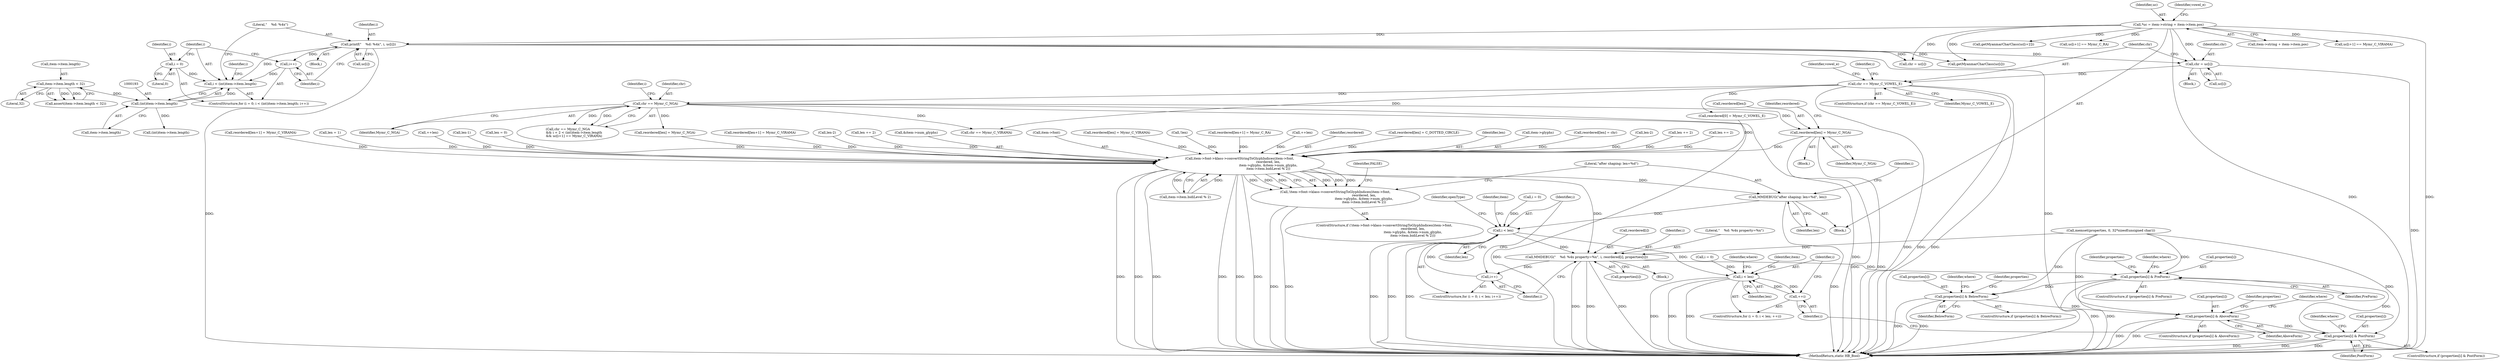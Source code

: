 digraph "0_Chrome_2953a669ec0a32a25c6250d34bf895ec0eb63d27@array" {
"1000582" [label="(Call,reordered[len] = Mymr_C_NGA)"];
"1000245" [label="(Call,chr == Mymr_C_NGA)"];
"1000231" [label="(Call,chr == Mymr_C_VOWEL_E)"];
"1000225" [label="(Call,chr = uc[i])"];
"1000121" [label="(Call,*uc = item->string + item->item.pos)"];
"1000202" [label="(Call,printf(\"    %d: %4x\", i, uc[i]))"];
"1000190" [label="(Call,i < (int)item->item.length)"];
"1000187" [label="(Call,i = 0)"];
"1000199" [label="(Call,i++)"];
"1000192" [label="(Call,(int)item->item.length)"];
"1000177" [label="(Call,item->item.length < 32)"];
"1000611" [label="(Call,item->font->klass->convertStringToGlyphIndices(item->font,\n                                                        reordered, len,\n                                                        item->glyphs, &item->num_glyphs,\n                                                        item->item.bidiLevel % 2))"];
"1000610" [label="(Call,!item->font->klass->convertStringToGlyphIndices(item->font,\n                                                        reordered, len,\n                                                        item->glyphs, &item->num_glyphs,\n                                                        item->item.bidiLevel % 2))"];
"1000633" [label="(Call,MMDEBUG(\"after shaping: len=%d\", len))"];
"1000640" [label="(Call,i < len)"];
"1000682" [label="(Call,MMDEBUG(\"    %d: %4x property=%x\", i, reordered[i], properties[i]))"];
"1000643" [label="(Call,i++)"];
"1000722" [label="(Call,properties[i] & PreForm)"];
"1000733" [label="(Call,properties[i] & BelowForm)"];
"1000744" [label="(Call,properties[i] & AboveForm)"];
"1000755" [label="(Call,properties[i] & PostForm)"];
"1000699" [label="(Call,i < len)"];
"1000702" [label="(Call,++i)"];
"1000309" [label="(Call,uc[i+1] == Mymr_C_RA)"];
"1000226" [label="(Identifier,chr)"];
"1000620" [label="(Call,&item->num_glyphs)"];
"1000236" [label="(Identifier,vowel_e)"];
"1000251" [label="(Identifier,i)"];
"1000615" [label="(Identifier,reordered)"];
"1000382" [label="(Call,reordered[len] = C_DOTTED_CIRCLE)"];
"1000633" [label="(Call,MMDEBUG(\"after shaping: len=%d\", len))"];
"1000448" [label="(Call,reordered[len] = Mymr_C_NGA)"];
"1000123" [label="(Call,item->string + item->item.pos)"];
"1000260" [label="(Call,uc[i+1] == Mymr_C_VIRAMA)"];
"1000700" [label="(Identifier,i)"];
"1000748" [label="(Identifier,AboveForm)"];
"1000624" [label="(Call,item->item.bidiLevel % 2)"];
"1000176" [label="(Call,assert(item->item.length < 32))"];
"1000635" [label="(Identifier,len)"];
"1000684" [label="(Identifier,i)"];
"1000194" [label="(Call,item->item.length)"];
"1000189" [label="(Literal,0)"];
"1000233" [label="(Identifier,Mymr_C_VOWEL_E)"];
"1000616" [label="(Identifier,len)"];
"1000227" [label="(Call,uc[i])"];
"1000751" [label="(Identifier,where)"];
"1000617" [label="(Call,item->glyphs)"];
"1000187" [label="(Call,i = 0)"];
"1000202" [label="(Call,printf(\"    %d: %4x\", i, uc[i]))"];
"1000200" [label="(Identifier,i)"];
"1000122" [label="(Identifier,uc)"];
"1000242" [label="(Identifier,i)"];
"1000733" [label="(Call,properties[i] & BelowForm)"];
"1000583" [label="(Call,reordered[len])"];
"1000134" [label="(Identifier,vowel_e)"];
"1000735" [label="(Identifier,properties)"];
"1000682" [label="(Call,MMDEBUG(\"    %d: %4x property=%x\", i, reordered[i], properties[i]))"];
"1000406" [label="(Call,chr = uc[i])"];
"1000703" [label="(Identifier,i)"];
"1000740" [label="(Identifier,where)"];
"1000570" [label="(Call,reordered[len] = chr)"];
"1000688" [label="(Call,properties[i])"];
"1000683" [label="(Literal,\"    %d: %4x property=%x\")"];
"1000201" [label="(Block,)"];
"1000707" [label="(Identifier,where)"];
"1000638" [label="(Identifier,i)"];
"1000244" [label="(Call,chr == Mymr_C_NGA\n            && i + 2 < (int)item->item.length\n            && uc[i+1] == Mymr_C_VIRAMA)"];
"1000177" [label="(Call,item->item.length < 32)"];
"1000756" [label="(Call,properties[i])"];
"1000701" [label="(Identifier,len)"];
"1000183" [label="(Literal,32)"];
"1000611" [label="(Call,item->font->klass->convertStringToGlyphIndices(item->font,\n                                                        reordered, len,\n                                                        item->glyphs, &item->num_glyphs,\n                                                        item->item.bidiLevel % 2))"];
"1000542" [label="(Call,len-2)"];
"1000121" [label="(Call,*uc = item->string + item->item.pos)"];
"1000744" [label="(Call,properties[i] & AboveForm)"];
"1000737" [label="(Identifier,BelowForm)"];
"1000745" [label="(Call,properties[i])"];
"1000169" [label="(Call,memset(properties, 0, 32*sizeof(unsigned char)))"];
"1000178" [label="(Call,item->item.length)"];
"1000759" [label="(Identifier,PostForm)"];
"1000247" [label="(Identifier,Mymr_C_NGA)"];
"1000636" [label="(ControlStructure,for (i = 0; i < len; i++))"];
"1000702" [label="(Call,++i)"];
"1000589" [label="(Identifier,reordered)"];
"1000743" [label="(ControlStructure,if (properties[i] & AboveForm))"];
"1000721" [label="(ControlStructure,if (properties[i] & PreForm))"];
"1000245" [label="(Call,chr == Mymr_C_NGA)"];
"1000225" [label="(Call,chr = uc[i])"];
"1000476" [label="(Call,len += 2)"];
"1000586" [label="(Identifier,Mymr_C_NGA)"];
"1000722" [label="(Call,properties[i] & PreForm)"];
"1000695" [label="(ControlStructure,for (i = 0; i < len; ++i))"];
"1000376" [label="(Call,len += 2)"];
"1000199" [label="(Call,i++)"];
"1000587" [label="(Call,reordered[len+1] = Mymr_C_VIRAMA)"];
"1000650" [label="(Identifier,item)"];
"1000754" [label="(ControlStructure,if (properties[i] & PostForm))"];
"1000643" [label="(Call,i++)"];
"1000344" [label="(Call,len = 1)"];
"1000232" [label="(Identifier,chr)"];
"1000210" [label="(Identifier,i)"];
"1000230" [label="(ControlStructure,if (chr == Mymr_C_VOWEL_E))"];
"1000729" [label="(Identifier,where)"];
"1000246" [label="(Identifier,chr)"];
"1000113" [label="(Block,)"];
"1000203" [label="(Literal,\"    %d: %4x\")"];
"1000634" [label="(Literal,\"after shaping: len=%d\")"];
"1000644" [label="(Identifier,i)"];
"1000192" [label="(Call,(int)item->item.length)"];
"1000339" [label="(Call,reordered[0] = Mymr_C_VOWEL_E)"];
"1000205" [label="(Call,uc[i])"];
"1000637" [label="(Call,i = 0)"];
"1000575" [label="(Call,++len)"];
"1000746" [label="(Identifier,properties)"];
"1000223" [label="(Block,)"];
"1000632" [label="(Identifier,FALSE)"];
"1000186" [label="(ControlStructure,for (i = 0; i < (int)item->item.length; i++))"];
"1000191" [label="(Identifier,i)"];
"1000642" [label="(Identifier,len)"];
"1000294" [label="(Call,chr == Mymr_C_VIRAMA)"];
"1000582" [label="(Call,reordered[len] = Mymr_C_NGA)"];
"1000231" [label="(Call,chr == Mymr_C_VOWEL_E)"];
"1000609" [label="(ControlStructure,if (!item->font->klass->convertStringToGlyphIndices(item->font,\n                                                        reordered, len,\n                                                        item->glyphs, &item->num_glyphs,\n                                                        item->item.bidiLevel % 2)))"];
"1000520" [label="(Call,len-1)"];
"1000610" [label="(Call,!item->font->klass->convertStringToGlyphIndices(item->font,\n                                                        reordered, len,\n                                                        item->glyphs, &item->num_glyphs,\n                                                        item->item.bidiLevel % 2))"];
"1000685" [label="(Call,reordered[i])"];
"1000726" [label="(Identifier,PreForm)"];
"1000734" [label="(Call,properties[i])"];
"1000640" [label="(Call,i < len)"];
"1000645" [label="(Block,)"];
"1000766" [label="(Identifier,item)"];
"1000154" [label="(Call,len = 0)"];
"1000723" [label="(Call,properties[i])"];
"1000204" [label="(Identifier,i)"];
"1000692" [label="(Identifier,openType)"];
"1000612" [label="(Call,item->font)"];
"1000352" [label="(Call,reordered[len] = Mymr_C_VIRAMA)"];
"1000567" [label="(Call,!len)"];
"1000641" [label="(Identifier,i)"];
"1000732" [label="(ControlStructure,if (properties[i] & BelowForm))"];
"1000357" [label="(Call,reordered[len+1] = Mymr_C_RA)"];
"1000387" [label="(Call,++len)"];
"1000757" [label="(Identifier,properties)"];
"1000188" [label="(Identifier,i)"];
"1000431" [label="(Call,getMyanmarCharClass(uc[i]))"];
"1000762" [label="(Identifier,where)"];
"1000755" [label="(Call,properties[i] & PostForm)"];
"1000453" [label="(Call,reordered[len+1] = Mymr_C_VIRAMA)"];
"1000581" [label="(Block,)"];
"1000696" [label="(Call,i = 0)"];
"1000536" [label="(Call,len-2)"];
"1000793" [label="(MethodReturn,static HB_Bool)"];
"1000214" [label="(Call,(int)item->item.length)"];
"1000699" [label="(Call,i < len)"];
"1000606" [label="(Call,len += 2)"];
"1000190" [label="(Call,i < (int)item->item.length)"];
"1000271" [label="(Call,getMyanmarCharClass(uc[i+2]))"];
"1000582" -> "1000581"  [label="AST: "];
"1000582" -> "1000586"  [label="CFG: "];
"1000583" -> "1000582"  [label="AST: "];
"1000586" -> "1000582"  [label="AST: "];
"1000589" -> "1000582"  [label="CFG: "];
"1000582" -> "1000793"  [label="DDG: "];
"1000582" -> "1000793"  [label="DDG: "];
"1000245" -> "1000582"  [label="DDG: "];
"1000582" -> "1000611"  [label="DDG: "];
"1000245" -> "1000244"  [label="AST: "];
"1000245" -> "1000247"  [label="CFG: "];
"1000246" -> "1000245"  [label="AST: "];
"1000247" -> "1000245"  [label="AST: "];
"1000251" -> "1000245"  [label="CFG: "];
"1000244" -> "1000245"  [label="CFG: "];
"1000245" -> "1000793"  [label="DDG: "];
"1000245" -> "1000793"  [label="DDG: "];
"1000245" -> "1000244"  [label="DDG: "];
"1000245" -> "1000244"  [label="DDG: "];
"1000231" -> "1000245"  [label="DDG: "];
"1000245" -> "1000294"  [label="DDG: "];
"1000245" -> "1000448"  [label="DDG: "];
"1000231" -> "1000230"  [label="AST: "];
"1000231" -> "1000233"  [label="CFG: "];
"1000232" -> "1000231"  [label="AST: "];
"1000233" -> "1000231"  [label="AST: "];
"1000236" -> "1000231"  [label="CFG: "];
"1000242" -> "1000231"  [label="CFG: "];
"1000231" -> "1000793"  [label="DDG: "];
"1000231" -> "1000793"  [label="DDG: "];
"1000231" -> "1000793"  [label="DDG: "];
"1000225" -> "1000231"  [label="DDG: "];
"1000231" -> "1000294"  [label="DDG: "];
"1000231" -> "1000339"  [label="DDG: "];
"1000225" -> "1000223"  [label="AST: "];
"1000225" -> "1000227"  [label="CFG: "];
"1000226" -> "1000225"  [label="AST: "];
"1000227" -> "1000225"  [label="AST: "];
"1000232" -> "1000225"  [label="CFG: "];
"1000225" -> "1000793"  [label="DDG: "];
"1000121" -> "1000225"  [label="DDG: "];
"1000202" -> "1000225"  [label="DDG: "];
"1000121" -> "1000113"  [label="AST: "];
"1000121" -> "1000123"  [label="CFG: "];
"1000122" -> "1000121"  [label="AST: "];
"1000123" -> "1000121"  [label="AST: "];
"1000134" -> "1000121"  [label="CFG: "];
"1000121" -> "1000793"  [label="DDG: "];
"1000121" -> "1000793"  [label="DDG: "];
"1000121" -> "1000202"  [label="DDG: "];
"1000121" -> "1000260"  [label="DDG: "];
"1000121" -> "1000271"  [label="DDG: "];
"1000121" -> "1000309"  [label="DDG: "];
"1000121" -> "1000406"  [label="DDG: "];
"1000121" -> "1000431"  [label="DDG: "];
"1000202" -> "1000201"  [label="AST: "];
"1000202" -> "1000205"  [label="CFG: "];
"1000203" -> "1000202"  [label="AST: "];
"1000204" -> "1000202"  [label="AST: "];
"1000205" -> "1000202"  [label="AST: "];
"1000200" -> "1000202"  [label="CFG: "];
"1000202" -> "1000793"  [label="DDG: "];
"1000202" -> "1000793"  [label="DDG: "];
"1000202" -> "1000199"  [label="DDG: "];
"1000190" -> "1000202"  [label="DDG: "];
"1000202" -> "1000406"  [label="DDG: "];
"1000202" -> "1000431"  [label="DDG: "];
"1000190" -> "1000186"  [label="AST: "];
"1000190" -> "1000192"  [label="CFG: "];
"1000191" -> "1000190"  [label="AST: "];
"1000192" -> "1000190"  [label="AST: "];
"1000203" -> "1000190"  [label="CFG: "];
"1000210" -> "1000190"  [label="CFG: "];
"1000187" -> "1000190"  [label="DDG: "];
"1000199" -> "1000190"  [label="DDG: "];
"1000192" -> "1000190"  [label="DDG: "];
"1000187" -> "1000186"  [label="AST: "];
"1000187" -> "1000189"  [label="CFG: "];
"1000188" -> "1000187"  [label="AST: "];
"1000189" -> "1000187"  [label="AST: "];
"1000191" -> "1000187"  [label="CFG: "];
"1000199" -> "1000186"  [label="AST: "];
"1000199" -> "1000200"  [label="CFG: "];
"1000200" -> "1000199"  [label="AST: "];
"1000191" -> "1000199"  [label="CFG: "];
"1000192" -> "1000194"  [label="CFG: "];
"1000193" -> "1000192"  [label="AST: "];
"1000194" -> "1000192"  [label="AST: "];
"1000177" -> "1000192"  [label="DDG: "];
"1000192" -> "1000214"  [label="DDG: "];
"1000177" -> "1000176"  [label="AST: "];
"1000177" -> "1000183"  [label="CFG: "];
"1000178" -> "1000177"  [label="AST: "];
"1000183" -> "1000177"  [label="AST: "];
"1000176" -> "1000177"  [label="CFG: "];
"1000177" -> "1000176"  [label="DDG: "];
"1000177" -> "1000176"  [label="DDG: "];
"1000611" -> "1000610"  [label="AST: "];
"1000611" -> "1000624"  [label="CFG: "];
"1000612" -> "1000611"  [label="AST: "];
"1000615" -> "1000611"  [label="AST: "];
"1000616" -> "1000611"  [label="AST: "];
"1000617" -> "1000611"  [label="AST: "];
"1000620" -> "1000611"  [label="AST: "];
"1000624" -> "1000611"  [label="AST: "];
"1000610" -> "1000611"  [label="CFG: "];
"1000611" -> "1000793"  [label="DDG: "];
"1000611" -> "1000793"  [label="DDG: "];
"1000611" -> "1000793"  [label="DDG: "];
"1000611" -> "1000793"  [label="DDG: "];
"1000611" -> "1000793"  [label="DDG: "];
"1000611" -> "1000793"  [label="DDG: "];
"1000611" -> "1000610"  [label="DDG: "];
"1000611" -> "1000610"  [label="DDG: "];
"1000611" -> "1000610"  [label="DDG: "];
"1000611" -> "1000610"  [label="DDG: "];
"1000611" -> "1000610"  [label="DDG: "];
"1000611" -> "1000610"  [label="DDG: "];
"1000448" -> "1000611"  [label="DDG: "];
"1000357" -> "1000611"  [label="DDG: "];
"1000339" -> "1000611"  [label="DDG: "];
"1000453" -> "1000611"  [label="DDG: "];
"1000570" -> "1000611"  [label="DDG: "];
"1000382" -> "1000611"  [label="DDG: "];
"1000587" -> "1000611"  [label="DDG: "];
"1000352" -> "1000611"  [label="DDG: "];
"1000606" -> "1000611"  [label="DDG: "];
"1000376" -> "1000611"  [label="DDG: "];
"1000567" -> "1000611"  [label="DDG: "];
"1000154" -> "1000611"  [label="DDG: "];
"1000387" -> "1000611"  [label="DDG: "];
"1000476" -> "1000611"  [label="DDG: "];
"1000542" -> "1000611"  [label="DDG: "];
"1000520" -> "1000611"  [label="DDG: "];
"1000575" -> "1000611"  [label="DDG: "];
"1000344" -> "1000611"  [label="DDG: "];
"1000536" -> "1000611"  [label="DDG: "];
"1000624" -> "1000611"  [label="DDG: "];
"1000624" -> "1000611"  [label="DDG: "];
"1000611" -> "1000633"  [label="DDG: "];
"1000611" -> "1000682"  [label="DDG: "];
"1000610" -> "1000609"  [label="AST: "];
"1000632" -> "1000610"  [label="CFG: "];
"1000634" -> "1000610"  [label="CFG: "];
"1000610" -> "1000793"  [label="DDG: "];
"1000610" -> "1000793"  [label="DDG: "];
"1000633" -> "1000113"  [label="AST: "];
"1000633" -> "1000635"  [label="CFG: "];
"1000634" -> "1000633"  [label="AST: "];
"1000635" -> "1000633"  [label="AST: "];
"1000638" -> "1000633"  [label="CFG: "];
"1000633" -> "1000793"  [label="DDG: "];
"1000633" -> "1000640"  [label="DDG: "];
"1000640" -> "1000636"  [label="AST: "];
"1000640" -> "1000642"  [label="CFG: "];
"1000641" -> "1000640"  [label="AST: "];
"1000642" -> "1000640"  [label="AST: "];
"1000650" -> "1000640"  [label="CFG: "];
"1000692" -> "1000640"  [label="CFG: "];
"1000640" -> "1000793"  [label="DDG: "];
"1000640" -> "1000793"  [label="DDG: "];
"1000640" -> "1000793"  [label="DDG: "];
"1000637" -> "1000640"  [label="DDG: "];
"1000643" -> "1000640"  [label="DDG: "];
"1000640" -> "1000682"  [label="DDG: "];
"1000640" -> "1000699"  [label="DDG: "];
"1000682" -> "1000645"  [label="AST: "];
"1000682" -> "1000688"  [label="CFG: "];
"1000683" -> "1000682"  [label="AST: "];
"1000684" -> "1000682"  [label="AST: "];
"1000685" -> "1000682"  [label="AST: "];
"1000688" -> "1000682"  [label="AST: "];
"1000644" -> "1000682"  [label="CFG: "];
"1000682" -> "1000793"  [label="DDG: "];
"1000682" -> "1000793"  [label="DDG: "];
"1000682" -> "1000793"  [label="DDG: "];
"1000682" -> "1000643"  [label="DDG: "];
"1000169" -> "1000682"  [label="DDG: "];
"1000682" -> "1000722"  [label="DDG: "];
"1000643" -> "1000636"  [label="AST: "];
"1000643" -> "1000644"  [label="CFG: "];
"1000644" -> "1000643"  [label="AST: "];
"1000641" -> "1000643"  [label="CFG: "];
"1000722" -> "1000721"  [label="AST: "];
"1000722" -> "1000726"  [label="CFG: "];
"1000723" -> "1000722"  [label="AST: "];
"1000726" -> "1000722"  [label="AST: "];
"1000729" -> "1000722"  [label="CFG: "];
"1000735" -> "1000722"  [label="CFG: "];
"1000722" -> "1000793"  [label="DDG: "];
"1000722" -> "1000793"  [label="DDG: "];
"1000169" -> "1000722"  [label="DDG: "];
"1000755" -> "1000722"  [label="DDG: "];
"1000722" -> "1000733"  [label="DDG: "];
"1000733" -> "1000732"  [label="AST: "];
"1000733" -> "1000737"  [label="CFG: "];
"1000734" -> "1000733"  [label="AST: "];
"1000737" -> "1000733"  [label="AST: "];
"1000740" -> "1000733"  [label="CFG: "];
"1000746" -> "1000733"  [label="CFG: "];
"1000733" -> "1000793"  [label="DDG: "];
"1000733" -> "1000793"  [label="DDG: "];
"1000169" -> "1000733"  [label="DDG: "];
"1000733" -> "1000744"  [label="DDG: "];
"1000744" -> "1000743"  [label="AST: "];
"1000744" -> "1000748"  [label="CFG: "];
"1000745" -> "1000744"  [label="AST: "];
"1000748" -> "1000744"  [label="AST: "];
"1000751" -> "1000744"  [label="CFG: "];
"1000757" -> "1000744"  [label="CFG: "];
"1000744" -> "1000793"  [label="DDG: "];
"1000744" -> "1000793"  [label="DDG: "];
"1000169" -> "1000744"  [label="DDG: "];
"1000744" -> "1000755"  [label="DDG: "];
"1000755" -> "1000754"  [label="AST: "];
"1000755" -> "1000759"  [label="CFG: "];
"1000756" -> "1000755"  [label="AST: "];
"1000759" -> "1000755"  [label="AST: "];
"1000762" -> "1000755"  [label="CFG: "];
"1000703" -> "1000755"  [label="CFG: "];
"1000755" -> "1000793"  [label="DDG: "];
"1000755" -> "1000793"  [label="DDG: "];
"1000755" -> "1000793"  [label="DDG: "];
"1000169" -> "1000755"  [label="DDG: "];
"1000699" -> "1000695"  [label="AST: "];
"1000699" -> "1000701"  [label="CFG: "];
"1000700" -> "1000699"  [label="AST: "];
"1000701" -> "1000699"  [label="AST: "];
"1000707" -> "1000699"  [label="CFG: "];
"1000766" -> "1000699"  [label="CFG: "];
"1000699" -> "1000793"  [label="DDG: "];
"1000699" -> "1000793"  [label="DDG: "];
"1000699" -> "1000793"  [label="DDG: "];
"1000696" -> "1000699"  [label="DDG: "];
"1000702" -> "1000699"  [label="DDG: "];
"1000699" -> "1000702"  [label="DDG: "];
"1000702" -> "1000695"  [label="AST: "];
"1000702" -> "1000703"  [label="CFG: "];
"1000703" -> "1000702"  [label="AST: "];
"1000700" -> "1000702"  [label="CFG: "];
}
